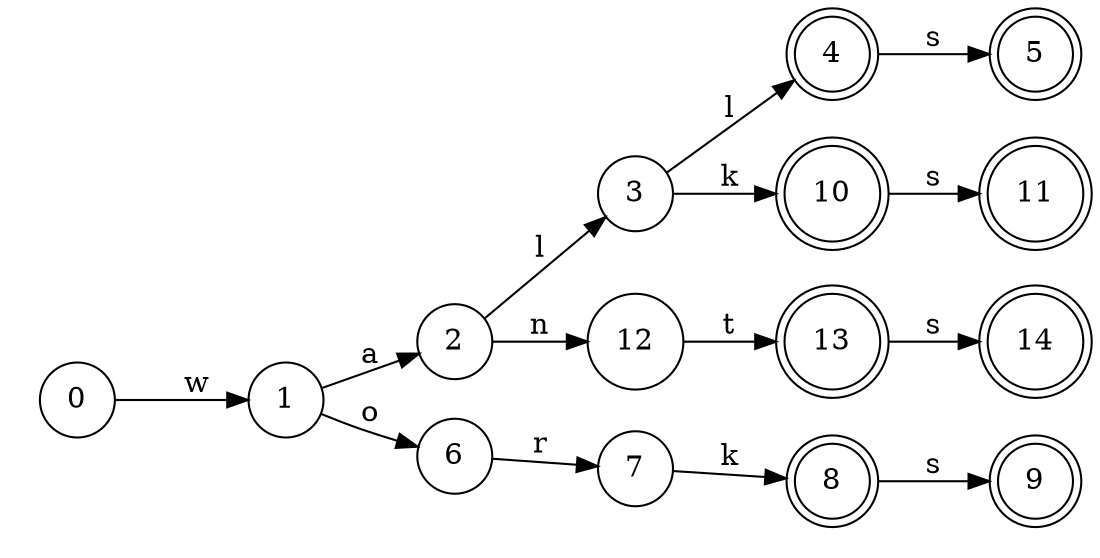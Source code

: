 digraph {
  rankdir = LR;
  start[style=invis];
  node[shape=circle];
  0 -> 1 [label="w"];
  1 -> 2 [label="a"];
  2 -> 3 [label="l"];
  3 -> 4 [label="l"];
  4 -> 5 [label="s"];
  1 -> 6 [label="o"];
  6 -> 7 [label="r"];
  7 -> 8 [label="k"];
  8 -> 9 [label="s"];
  3 -> 10 [label="k"];
  10 -> 11 [label="s"];
  2 -> 12 [label="n"];
  12 -> 13 [label="t"];
  13 -> 14 [label="s"];
  4 [shape=doublecircle];
  5 [shape=doublecircle];
  8 [shape=doublecircle];
  9 [shape=doublecircle];
  10 [shape=doublecircle];
  11 [shape=doublecircle];
  13 [shape=doublecircle];
  14 [shape=doublecircle];
}
